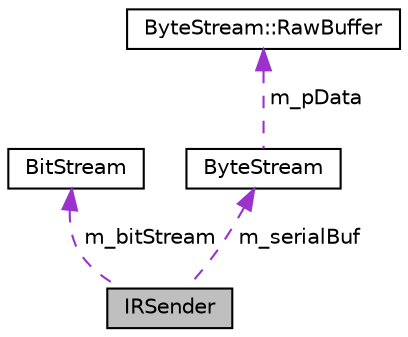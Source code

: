 digraph "IRSender"
{
 // INTERACTIVE_SVG=YES
 // LATEX_PDF_SIZE
  bgcolor="transparent";
  edge [fontname="Helvetica",fontsize="10",labelfontname="Helvetica",labelfontsize="10"];
  node [fontname="Helvetica",fontsize="10",shape=record];
  Node1 [label="IRSender",height=0.2,width=0.4,color="black", fillcolor="grey75", style="filled", fontcolor="black",tooltip=" "];
  Node2 -> Node1 [dir="back",color="darkorchid3",fontsize="10",style="dashed",label=" m_bitStream" ,fontname="Helvetica"];
  Node2 [label="BitStream",height=0.2,width=0.4,color="black",URL="$classBitStream.html",tooltip=" "];
  Node3 -> Node1 [dir="back",color="darkorchid3",fontsize="10",style="dashed",label=" m_serialBuf" ,fontname="Helvetica"];
  Node3 [label="ByteStream",height=0.2,width=0.4,color="black",URL="$classByteStream.html",tooltip=" "];
  Node4 -> Node3 [dir="back",color="darkorchid3",fontsize="10",style="dashed",label=" m_pData" ,fontname="Helvetica"];
  Node4 [label="ByteStream::RawBuffer",height=0.2,width=0.4,color="black",URL="$structByteStream_1_1RawBuffer.html",tooltip=" "];
}
